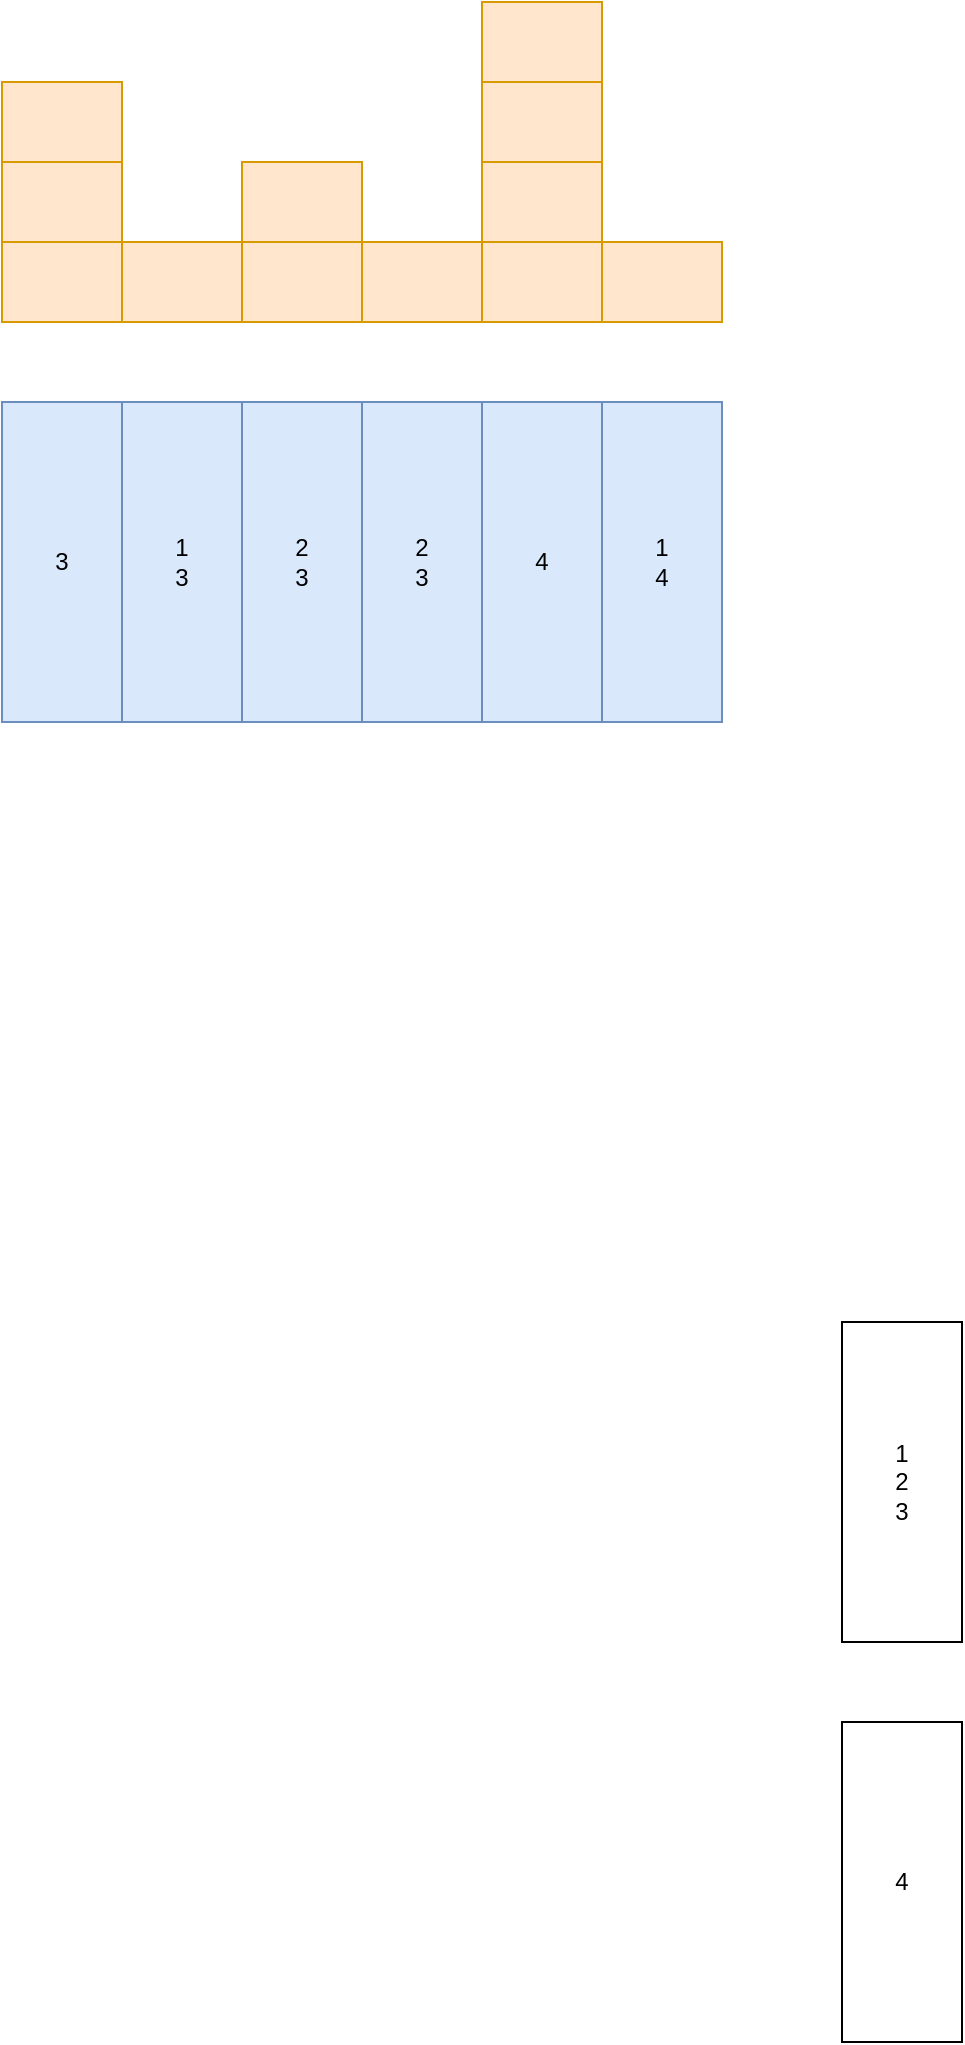 <mxfile version="14.8.0" type="github">
  <diagram id="o-cKrSj-kFKMY0IviBqT" name="Page-1">
    <mxGraphModel dx="946" dy="1705" grid="1" gridSize="10" guides="1" tooltips="1" connect="1" arrows="1" fold="1" page="1" pageScale="1" pageWidth="827" pageHeight="1169" math="0" shadow="0">
      <root>
        <mxCell id="0" />
        <mxCell id="1" parent="0" />
        <mxCell id="zA8ibZnCmnQFSK4jblsp-33" value="" style="rounded=0;whiteSpace=wrap;html=1;fillColor=#ffe6cc;strokeColor=#d79b00;" vertex="1" parent="1">
          <mxGeometry x="320" y="100" width="60" height="40" as="geometry" />
        </mxCell>
        <mxCell id="zA8ibZnCmnQFSK4jblsp-34" value="" style="rounded=0;whiteSpace=wrap;html=1;fillColor=#ffe6cc;strokeColor=#d79b00;" vertex="1" parent="1">
          <mxGeometry x="260" y="60" width="60" height="40" as="geometry" />
        </mxCell>
        <mxCell id="zA8ibZnCmnQFSK4jblsp-35" value="" style="rounded=0;whiteSpace=wrap;html=1;fillColor=#ffe6cc;strokeColor=#d79b00;" vertex="1" parent="1">
          <mxGeometry x="380" y="100" width="60" height="40" as="geometry" />
        </mxCell>
        <mxCell id="zA8ibZnCmnQFSK4jblsp-36" value="" style="rounded=0;whiteSpace=wrap;html=1;fillColor=#ffe6cc;strokeColor=#d79b00;" vertex="1" parent="1">
          <mxGeometry x="440" y="100" width="60" height="40" as="geometry" />
        </mxCell>
        <mxCell id="zA8ibZnCmnQFSK4jblsp-37" value="" style="rounded=0;whiteSpace=wrap;html=1;fillColor=#ffe6cc;strokeColor=#d79b00;" vertex="1" parent="1">
          <mxGeometry x="260" y="20" width="60" height="40" as="geometry" />
        </mxCell>
        <mxCell id="zA8ibZnCmnQFSK4jblsp-38" value="" style="rounded=0;whiteSpace=wrap;html=1;fillColor=#ffe6cc;strokeColor=#d79b00;" vertex="1" parent="1">
          <mxGeometry x="380" y="60" width="60" height="40" as="geometry" />
        </mxCell>
        <mxCell id="zA8ibZnCmnQFSK4jblsp-39" value="" style="rounded=0;whiteSpace=wrap;html=1;fillColor=#ffe6cc;strokeColor=#d79b00;" vertex="1" parent="1">
          <mxGeometry x="500" y="100" width="60" height="40" as="geometry" />
        </mxCell>
        <mxCell id="zA8ibZnCmnQFSK4jblsp-40" value="" style="rounded=0;whiteSpace=wrap;html=1;fillColor=#ffe6cc;strokeColor=#d79b00;" vertex="1" parent="1">
          <mxGeometry x="500" y="60" width="60" height="40" as="geometry" />
        </mxCell>
        <mxCell id="zA8ibZnCmnQFSK4jblsp-41" value="" style="rounded=0;whiteSpace=wrap;html=1;fillColor=#ffe6cc;strokeColor=#d79b00;" vertex="1" parent="1">
          <mxGeometry x="500" y="20" width="60" height="40" as="geometry" />
        </mxCell>
        <mxCell id="zA8ibZnCmnQFSK4jblsp-42" value="" style="rounded=0;whiteSpace=wrap;html=1;fillColor=#ffe6cc;strokeColor=#d79b00;" vertex="1" parent="1">
          <mxGeometry x="500" y="-20" width="60" height="40" as="geometry" />
        </mxCell>
        <mxCell id="zA8ibZnCmnQFSK4jblsp-43" value="" style="rounded=0;whiteSpace=wrap;html=1;fillColor=#ffe6cc;strokeColor=#d79b00;" vertex="1" parent="1">
          <mxGeometry x="560" y="100" width="60" height="40" as="geometry" />
        </mxCell>
        <mxCell id="zA8ibZnCmnQFSK4jblsp-44" value="3" style="rounded=0;whiteSpace=wrap;html=1;fillColor=#dae8fc;strokeColor=#6c8ebf;" vertex="1" parent="1">
          <mxGeometry x="260" y="180" width="60" height="160" as="geometry" />
        </mxCell>
        <mxCell id="zA8ibZnCmnQFSK4jblsp-45" value="1&lt;br&gt;3" style="rounded=0;whiteSpace=wrap;html=1;fillColor=#dae8fc;strokeColor=#6c8ebf;" vertex="1" parent="1">
          <mxGeometry x="320" y="180" width="60" height="160" as="geometry" />
        </mxCell>
        <mxCell id="zA8ibZnCmnQFSK4jblsp-57" value="2&lt;br&gt;3" style="rounded=0;whiteSpace=wrap;html=1;fillColor=#dae8fc;strokeColor=#6c8ebf;" vertex="1" parent="1">
          <mxGeometry x="380" y="180" width="60" height="160" as="geometry" />
        </mxCell>
        <mxCell id="zA8ibZnCmnQFSK4jblsp-69" value="1&lt;br&gt;2&lt;br&gt;3" style="rounded=0;whiteSpace=wrap;html=1;" vertex="1" parent="1">
          <mxGeometry x="680" y="640" width="60" height="160" as="geometry" />
        </mxCell>
        <mxCell id="zA8ibZnCmnQFSK4jblsp-70" value="" style="rounded=0;whiteSpace=wrap;html=1;fillColor=#ffe6cc;strokeColor=#d79b00;" vertex="1" parent="1">
          <mxGeometry x="260" y="100" width="60" height="40" as="geometry" />
        </mxCell>
        <mxCell id="zA8ibZnCmnQFSK4jblsp-92" value="4" style="rounded=0;whiteSpace=wrap;html=1;" vertex="1" parent="1">
          <mxGeometry x="680" y="840" width="60" height="160" as="geometry" />
        </mxCell>
        <mxCell id="zA8ibZnCmnQFSK4jblsp-93" value="2&lt;br&gt;3" style="rounded=0;whiteSpace=wrap;html=1;fillColor=#dae8fc;strokeColor=#6c8ebf;" vertex="1" parent="1">
          <mxGeometry x="440" y="180" width="60" height="160" as="geometry" />
        </mxCell>
        <mxCell id="zA8ibZnCmnQFSK4jblsp-94" value="4" style="rounded=0;whiteSpace=wrap;html=1;fillColor=#dae8fc;strokeColor=#6c8ebf;" vertex="1" parent="1">
          <mxGeometry x="500" y="180" width="60" height="160" as="geometry" />
        </mxCell>
        <mxCell id="zA8ibZnCmnQFSK4jblsp-95" value="1&lt;br&gt;4" style="rounded=0;whiteSpace=wrap;html=1;fillColor=#dae8fc;strokeColor=#6c8ebf;" vertex="1" parent="1">
          <mxGeometry x="560" y="180" width="60" height="160" as="geometry" />
        </mxCell>
      </root>
    </mxGraphModel>
  </diagram>
</mxfile>
